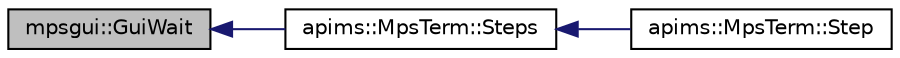 digraph G
{
  edge [fontname="Helvetica",fontsize="10",labelfontname="Helvetica",labelfontsize="10"];
  node [fontname="Helvetica",fontsize="10",shape=record];
  rankdir=LR;
  Node1 [label="mpsgui::GuiWait",height=0.2,width=0.4,color="black", fillcolor="grey75", style="filled" fontcolor="black"];
  Node1 -> Node2 [dir=back,color="midnightblue",fontsize="10",style="solid",fontname="Helvetica"];
  Node2 [label="apims::MpsTerm::Steps",height=0.2,width=0.4,color="black", fillcolor="white", style="filled",URL="$classapims_1_1_mps_term.html#a2ab5a85eccba89faed44f939c040de02"];
  Node2 -> Node3 [dir=back,color="midnightblue",fontsize="10",style="solid",fontname="Helvetica"];
  Node3 [label="apims::MpsTerm::Step",height=0.2,width=0.4,color="black", fillcolor="white", style="filled",URL="$classapims_1_1_mps_term.html#a3e7849cb47f43282ee14d4624cd7018c"];
}
